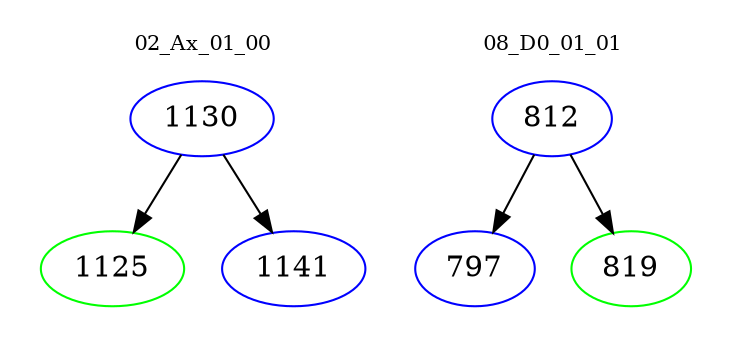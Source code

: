 digraph{
subgraph cluster_0 {
color = white
label = "02_Ax_01_00";
fontsize=10;
T0_1130 [label="1130", color="blue"]
T0_1130 -> T0_1125 [color="black"]
T0_1125 [label="1125", color="green"]
T0_1130 -> T0_1141 [color="black"]
T0_1141 [label="1141", color="blue"]
}
subgraph cluster_1 {
color = white
label = "08_D0_01_01";
fontsize=10;
T1_812 [label="812", color="blue"]
T1_812 -> T1_797 [color="black"]
T1_797 [label="797", color="blue"]
T1_812 -> T1_819 [color="black"]
T1_819 [label="819", color="green"]
}
}
